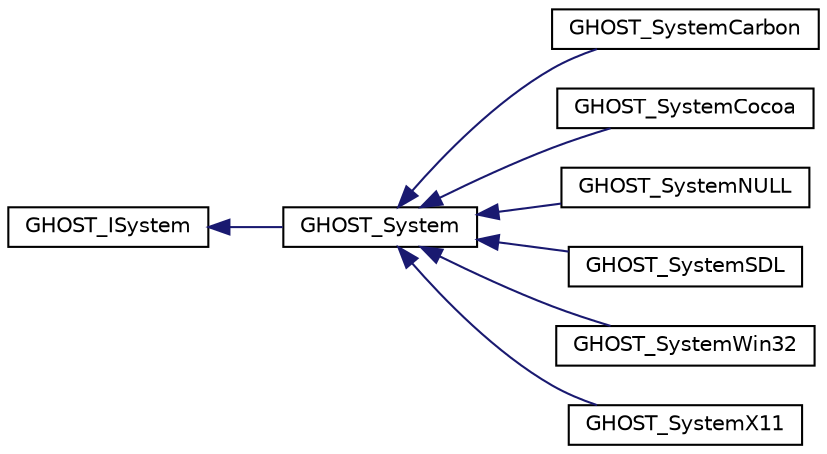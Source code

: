 digraph G
{
  edge [fontname="Helvetica",fontsize="10",labelfontname="Helvetica",labelfontsize="10"];
  node [fontname="Helvetica",fontsize="10",shape=record];
  rankdir=LR;
  Node1 [label="GHOST_ISystem",height=0.2,width=0.4,color="black", fillcolor="white", style="filled",URL="$d8/db3/classGHOST__ISystem.html"];
  Node1 -> Node2 [dir=back,color="midnightblue",fontsize="10",style="solid",fontname="Helvetica"];
  Node2 [label="GHOST_System",height=0.2,width=0.4,color="black", fillcolor="white", style="filled",URL="$db/d6d/classGHOST__System.html"];
  Node2 -> Node3 [dir=back,color="midnightblue",fontsize="10",style="solid",fontname="Helvetica"];
  Node3 [label="GHOST_SystemCarbon",height=0.2,width=0.4,color="black", fillcolor="white", style="filled",URL="$dc/dd9/classGHOST__SystemCarbon.html"];
  Node2 -> Node4 [dir=back,color="midnightblue",fontsize="10",style="solid",fontname="Helvetica"];
  Node4 [label="GHOST_SystemCocoa",height=0.2,width=0.4,color="black", fillcolor="white", style="filled",URL="$dc/d16/classGHOST__SystemCocoa.html"];
  Node2 -> Node5 [dir=back,color="midnightblue",fontsize="10",style="solid",fontname="Helvetica"];
  Node5 [label="GHOST_SystemNULL",height=0.2,width=0.4,color="black", fillcolor="white", style="filled",URL="$d5/d33/classGHOST__SystemNULL.html"];
  Node2 -> Node6 [dir=back,color="midnightblue",fontsize="10",style="solid",fontname="Helvetica"];
  Node6 [label="GHOST_SystemSDL",height=0.2,width=0.4,color="black", fillcolor="white", style="filled",URL="$dd/df7/classGHOST__SystemSDL.html"];
  Node2 -> Node7 [dir=back,color="midnightblue",fontsize="10",style="solid",fontname="Helvetica"];
  Node7 [label="GHOST_SystemWin32",height=0.2,width=0.4,color="black", fillcolor="white", style="filled",URL="$d5/d71/classGHOST__SystemWin32.html"];
  Node2 -> Node8 [dir=back,color="midnightblue",fontsize="10",style="solid",fontname="Helvetica"];
  Node8 [label="GHOST_SystemX11",height=0.2,width=0.4,color="black", fillcolor="white", style="filled",URL="$d4/dd2/classGHOST__SystemX11.html"];
}
